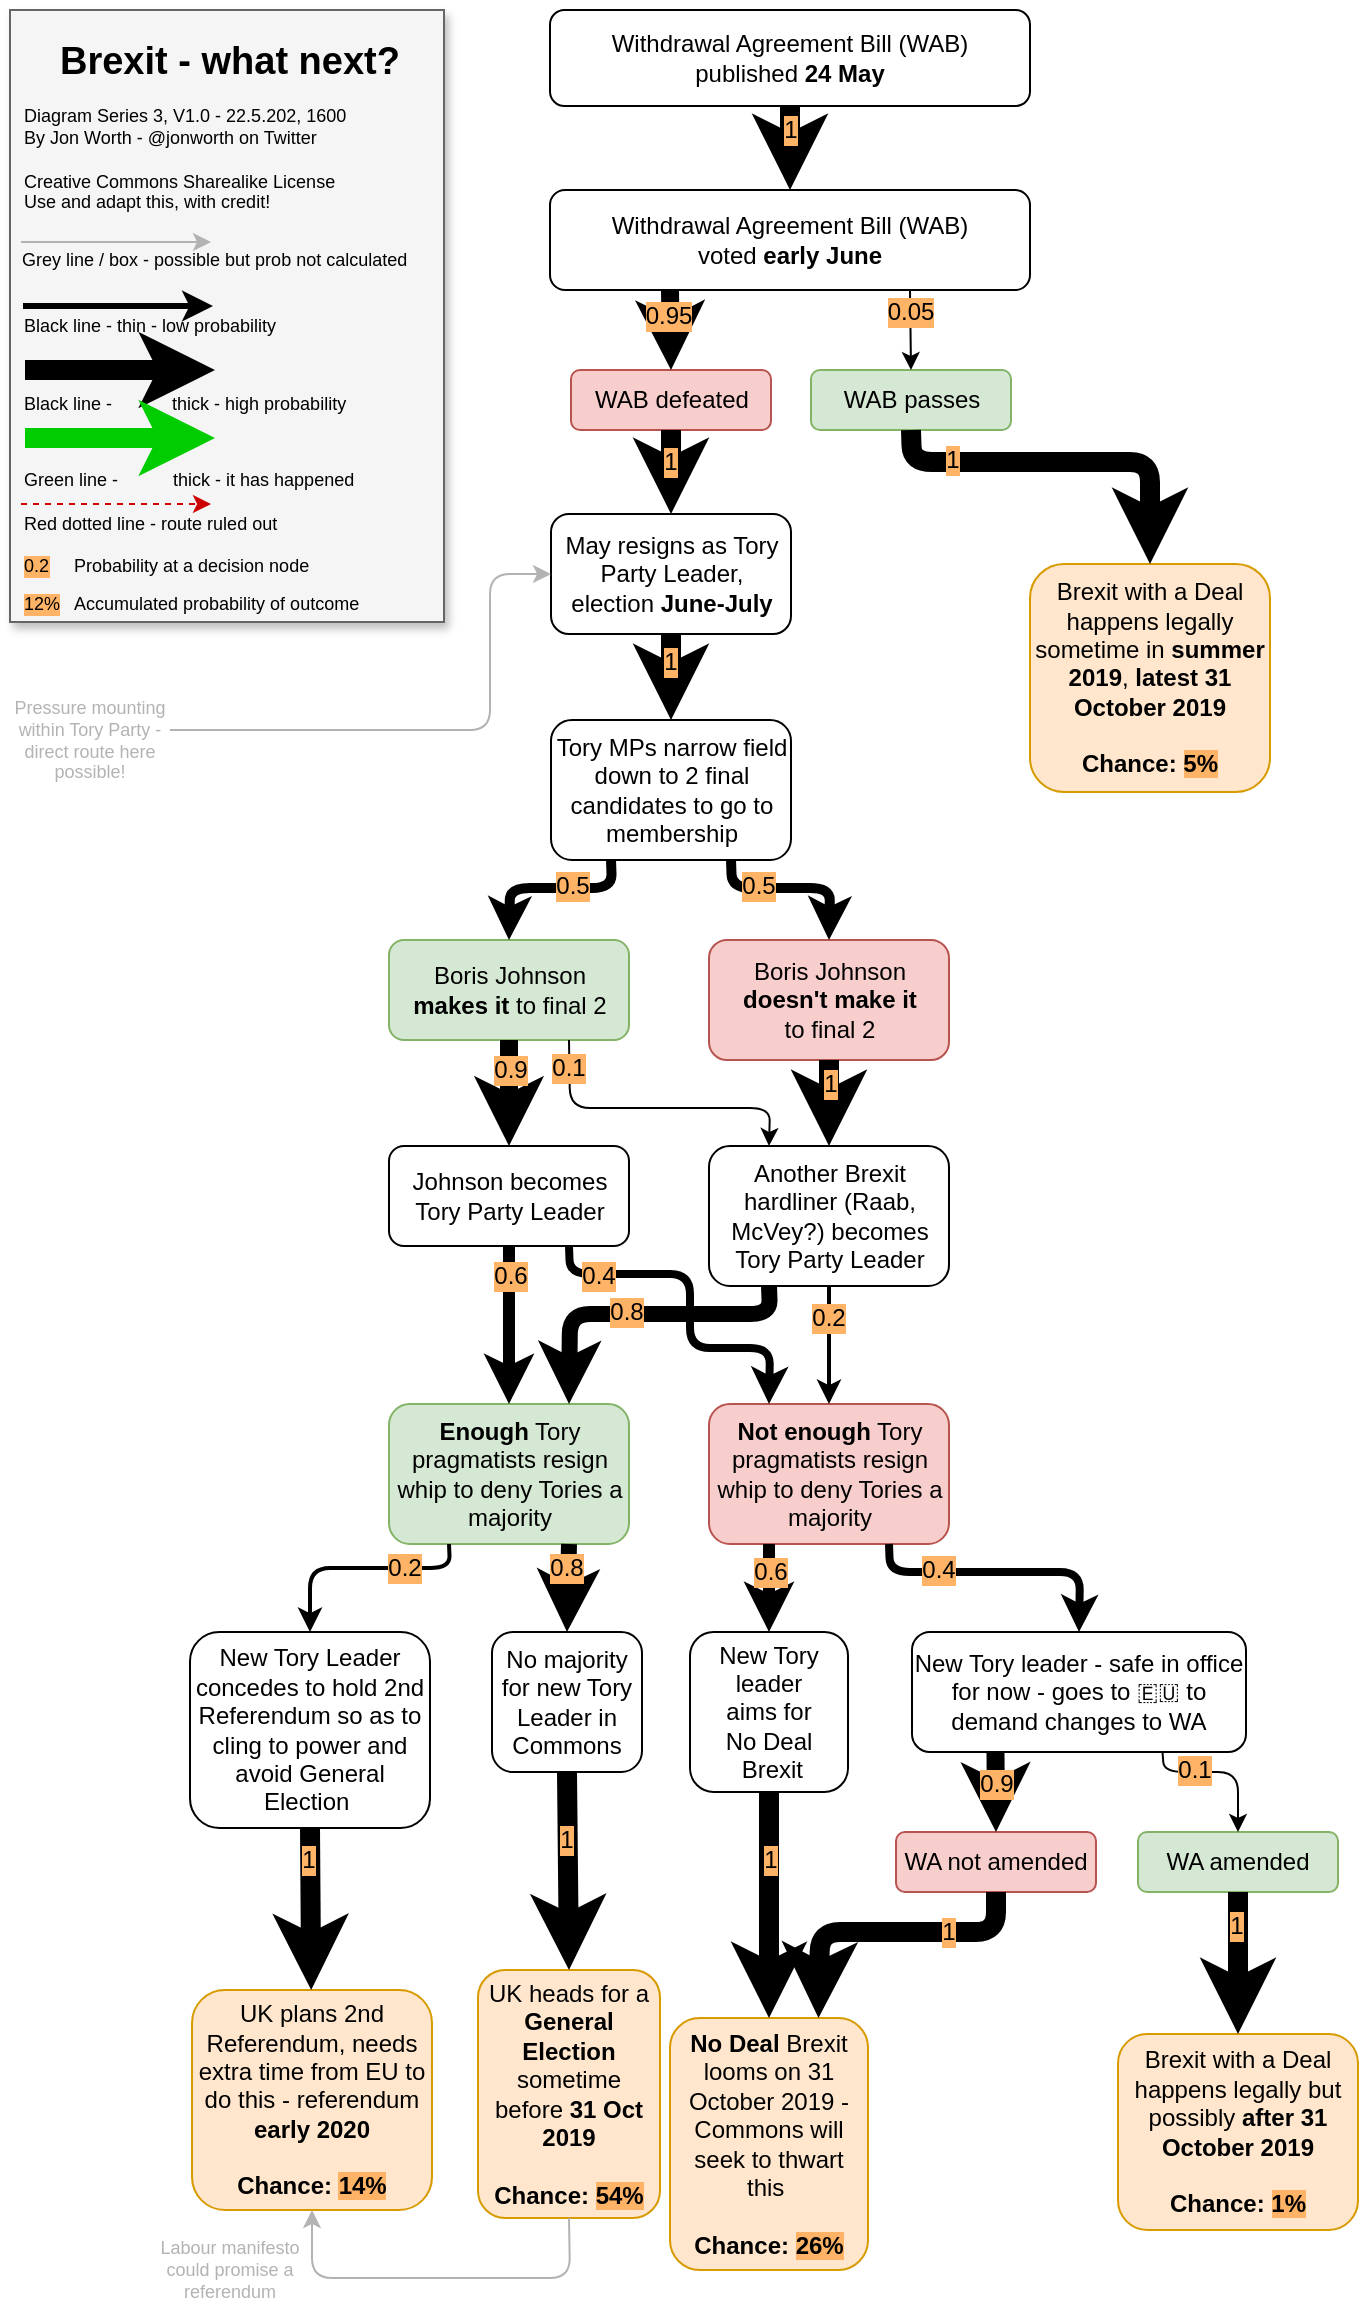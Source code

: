 <mxfile version="10.6.7" type="device"><diagram id="lSXVcm9r7wIJ1-dpV6qa" name="Page-1"><mxGraphModel dx="602" dy="398" grid="1" gridSize="10" guides="1" tooltips="1" connect="1" arrows="1" fold="1" page="1" pageScale="1" pageWidth="827" pageHeight="1169" math="0" shadow="0"><root><mxCell id="0"/><mxCell id="1" parent="0"/><mxCell id="7K7P4XBZ72VktKCeOSTk-2" value="Withdrawal Agreement Bill (WAB)&lt;br style=&quot;font-size: 12px;&quot;&gt;published &lt;b style=&quot;font-size: 12px;&quot;&gt;24 May&lt;/b&gt;&lt;br style=&quot;font-size: 12px;&quot;&gt;" style="rounded=1;whiteSpace=wrap;html=1;fontSize=12;" vertex="1" parent="1"><mxGeometry x="280" y="10" width="240" height="48" as="geometry"/></mxCell><mxCell id="7K7P4XBZ72VktKCeOSTk-3" value="Withdrawal Agreement Bill (WAB) voted&amp;nbsp;&lt;b style=&quot;font-size: 12px;&quot;&gt;early June&lt;/b&gt;&lt;br style=&quot;font-size: 12px;&quot;&gt;" style="rounded=1;whiteSpace=wrap;html=1;fontSize=12;" vertex="1" parent="1"><mxGeometry x="280" y="100" width="240" height="50" as="geometry"/></mxCell><mxCell id="7K7P4XBZ72VktKCeOSTk-4" value="WAB defeated" style="rounded=1;whiteSpace=wrap;html=1;fillColor=#f8cecc;strokeColor=#b85450;fontSize=12;" vertex="1" parent="1"><mxGeometry x="290.5" y="190" width="100" height="30" as="geometry"/></mxCell><mxCell id="7K7P4XBZ72VktKCeOSTk-5" value="WAB passes" style="rounded=1;whiteSpace=wrap;html=1;fillColor=#d5e8d4;strokeColor=#82b366;fontSize=12;" vertex="1" parent="1"><mxGeometry x="410.5" y="190" width="100" height="30" as="geometry"/></mxCell><mxCell id="7K7P4XBZ72VktKCeOSTk-6" value="" style="endArrow=classic;html=1;entryX=0.5;entryY=0;entryDx=0;entryDy=0;exitX=0.25;exitY=1;exitDx=0;exitDy=0;strokeWidth=9;fontSize=12;" edge="1" parent="1" source="7K7P4XBZ72VktKCeOSTk-3" target="7K7P4XBZ72VktKCeOSTk-4"><mxGeometry width="50" height="50" relative="1" as="geometry"><mxPoint x="271.5" y="410" as="sourcePoint"/><mxPoint x="321.5" y="360" as="targetPoint"/></mxGeometry></mxCell><mxCell id="7K7P4XBZ72VktKCeOSTk-37" value="0.95" style="text;html=1;resizable=0;points=[];align=center;verticalAlign=middle;labelBackgroundColor=#FFB366;fontSize=12;" vertex="1" connectable="0" parent="7K7P4XBZ72VktKCeOSTk-6"><mxGeometry x="-0.368" y="-1" relative="1" as="geometry"><mxPoint as="offset"/></mxGeometry></mxCell><mxCell id="7K7P4XBZ72VktKCeOSTk-7" value="" style="endArrow=classic;html=1;exitX=0.75;exitY=1;exitDx=0;exitDy=0;entryX=0.5;entryY=0;entryDx=0;entryDy=0;fontSize=12;" edge="1" parent="1" source="7K7P4XBZ72VktKCeOSTk-3" target="7K7P4XBZ72VktKCeOSTk-5"><mxGeometry width="50" height="50" relative="1" as="geometry"><mxPoint x="431.5" y="380" as="sourcePoint"/><mxPoint x="481.5" y="330" as="targetPoint"/></mxGeometry></mxCell><mxCell id="7K7P4XBZ72VktKCeOSTk-40" value="0.05" style="text;html=1;resizable=0;points=[];align=center;verticalAlign=middle;labelBackgroundColor=#FFB366;fontSize=12;" vertex="1" connectable="0" parent="7K7P4XBZ72VktKCeOSTk-7"><mxGeometry x="-0.449" relative="1" as="geometry"><mxPoint as="offset"/></mxGeometry></mxCell><mxCell id="7K7P4XBZ72VktKCeOSTk-8" value="" style="endArrow=classic;html=1;exitX=0.5;exitY=1;exitDx=0;exitDy=0;strokeWidth=10;fontSize=12;" edge="1" parent="1" source="7K7P4XBZ72VktKCeOSTk-2" target="7K7P4XBZ72VktKCeOSTk-3"><mxGeometry width="50" height="50" relative="1" as="geometry"><mxPoint x="441.5" y="166" as="sourcePoint"/><mxPoint x="471.5" y="206" as="targetPoint"/></mxGeometry></mxCell><mxCell id="7K7P4XBZ72VktKCeOSTk-36" value="1" style="text;html=1;resizable=0;points=[];align=center;verticalAlign=middle;labelBackgroundColor=#FFB366;fontSize=12;" vertex="1" connectable="0" parent="7K7P4XBZ72VktKCeOSTk-8"><mxGeometry x="-0.436" y="-2" relative="1" as="geometry"><mxPoint x="2" as="offset"/></mxGeometry></mxCell><mxCell id="7K7P4XBZ72VktKCeOSTk-9" value="May resigns as Tory Party Leader,&lt;br style=&quot;font-size: 12px;&quot;&gt;election &lt;b style=&quot;font-size: 12px;&quot;&gt;June-July&lt;/b&gt;" style="rounded=1;whiteSpace=wrap;html=1;fontSize=12;" vertex="1" parent="1"><mxGeometry x="280.5" y="262" width="120" height="60" as="geometry"/></mxCell><mxCell id="7K7P4XBZ72VktKCeOSTk-10" value="Tory MPs narrow field down to 2 final candidates to go to membership" style="rounded=1;whiteSpace=wrap;html=1;fontSize=12;" vertex="1" parent="1"><mxGeometry x="280.5" y="365" width="120" height="70" as="geometry"/></mxCell><mxCell id="7K7P4XBZ72VktKCeOSTk-11" value="Boris Johnson&lt;br style=&quot;font-size: 12px;&quot;&gt;&lt;b style=&quot;font-size: 12px;&quot;&gt;makes it&lt;/b&gt; to final 2" style="rounded=1;whiteSpace=wrap;html=1;fillColor=#d5e8d4;strokeColor=#82b366;fontSize=12;" vertex="1" parent="1"><mxGeometry x="199.5" y="475" width="120" height="50" as="geometry"/></mxCell><mxCell id="7K7P4XBZ72VktKCeOSTk-12" value="Boris Johnson&lt;br style=&quot;font-size: 12px;&quot;&gt;&lt;b style=&quot;font-size: 12px;&quot;&gt;doesn't make it&lt;/b&gt;&lt;br style=&quot;font-size: 12px;&quot;&gt;to final 2" style="rounded=1;whiteSpace=wrap;html=1;fillColor=#f8cecc;strokeColor=#b85450;fontSize=12;" vertex="1" parent="1"><mxGeometry x="359.5" y="475" width="120" height="60" as="geometry"/></mxCell><mxCell id="7K7P4XBZ72VktKCeOSTk-13" value="Johnson becomes Tory Party Leader" style="rounded=1;whiteSpace=wrap;html=1;fontSize=12;" vertex="1" parent="1"><mxGeometry x="199.5" y="578" width="120" height="50" as="geometry"/></mxCell><mxCell id="7K7P4XBZ72VktKCeOSTk-14" value="Another Brexit hardliner (Raab, McVey?) becomes Tory Party Leader" style="rounded=1;whiteSpace=wrap;html=1;fontSize=12;" vertex="1" parent="1"><mxGeometry x="359.5" y="578" width="120" height="70" as="geometry"/></mxCell><mxCell id="7K7P4XBZ72VktKCeOSTk-15" value="&lt;b style=&quot;font-size: 12px;&quot;&gt;Enough&lt;/b&gt; Tory pragmatists resign whip to deny Tories a majority" style="rounded=1;whiteSpace=wrap;html=1;fillColor=#d5e8d4;strokeColor=#82b366;fontSize=12;" vertex="1" parent="1"><mxGeometry x="199.5" y="707" width="120" height="70" as="geometry"/></mxCell><mxCell id="7K7P4XBZ72VktKCeOSTk-16" value="&lt;b style=&quot;font-size: 12px;&quot;&gt;Not enough&lt;/b&gt; Tory pragmatists resign whip to deny Tories a majority" style="rounded=1;whiteSpace=wrap;html=1;fillColor=#f8cecc;strokeColor=#b85450;fontSize=12;" vertex="1" parent="1"><mxGeometry x="359.5" y="707" width="120" height="70" as="geometry"/></mxCell><mxCell id="7K7P4XBZ72VktKCeOSTk-17" value="" style="endArrow=classic;html=1;strokeWidth=10;entryX=0.5;entryY=0;entryDx=0;entryDy=0;exitX=0.5;exitY=1;exitDx=0;exitDy=0;fontSize=12;" edge="1" parent="1" source="7K7P4XBZ72VktKCeOSTk-4" target="7K7P4XBZ72VktKCeOSTk-9"><mxGeometry width="50" height="50" relative="1" as="geometry"><mxPoint x="419" y="236" as="sourcePoint"/><mxPoint x="520.5" y="242" as="targetPoint"/></mxGeometry></mxCell><mxCell id="7K7P4XBZ72VktKCeOSTk-41" value="1" style="text;html=1;resizable=0;points=[];align=center;verticalAlign=middle;labelBackgroundColor=#FFB366;fontSize=12;" vertex="1" connectable="0" parent="7K7P4XBZ72VktKCeOSTk-17"><mxGeometry x="-0.239" y="-1" relative="1" as="geometry"><mxPoint as="offset"/></mxGeometry></mxCell><mxCell id="7K7P4XBZ72VktKCeOSTk-18" value="" style="endArrow=classic;html=1;strokeWidth=10;exitX=0.5;exitY=1;exitDx=0;exitDy=0;entryX=0.5;entryY=0;entryDx=0;entryDy=0;fontSize=12;" edge="1" parent="1" source="7K7P4XBZ72VktKCeOSTk-9" target="7K7P4XBZ72VktKCeOSTk-10"><mxGeometry width="50" height="50" relative="1" as="geometry"><mxPoint x="519" y="345" as="sourcePoint"/><mxPoint x="569" y="295" as="targetPoint"/></mxGeometry></mxCell><mxCell id="7K7P4XBZ72VktKCeOSTk-43" value="1" style="text;html=1;resizable=0;points=[];align=center;verticalAlign=middle;labelBackgroundColor=#FFB366;fontSize=12;" vertex="1" connectable="0" parent="7K7P4XBZ72VktKCeOSTk-18"><mxGeometry x="-0.378" y="-1" relative="1" as="geometry"><mxPoint as="offset"/></mxGeometry></mxCell><mxCell id="7K7P4XBZ72VktKCeOSTk-19" value="" style="endArrow=classic;html=1;strokeWidth=5;entryX=0.5;entryY=0;entryDx=0;entryDy=0;exitX=0.25;exitY=1;exitDx=0;exitDy=0;fontSize=12;" edge="1" parent="1" source="7K7P4XBZ72VktKCeOSTk-10" target="7K7P4XBZ72VktKCeOSTk-11"><mxGeometry width="50" height="50" relative="1" as="geometry"><mxPoint x="59" y="395" as="sourcePoint"/><mxPoint x="109" y="345" as="targetPoint"/><Array as="points"><mxPoint x="311" y="449"/><mxPoint x="260" y="449"/></Array></mxGeometry></mxCell><mxCell id="7K7P4XBZ72VktKCeOSTk-44" value="0.5" style="text;html=1;resizable=0;points=[];align=center;verticalAlign=middle;labelBackgroundColor=#FFB366;fontSize=12;" vertex="1" connectable="0" parent="7K7P4XBZ72VktKCeOSTk-19"><mxGeometry x="-0.246" y="-1" relative="1" as="geometry"><mxPoint as="offset"/></mxGeometry></mxCell><mxCell id="7K7P4XBZ72VktKCeOSTk-20" value="" style="endArrow=classic;html=1;strokeWidth=5;entryX=0.5;entryY=0;entryDx=0;entryDy=0;exitX=0.75;exitY=1;exitDx=0;exitDy=0;fontSize=12;" edge="1" parent="1" source="7K7P4XBZ72VktKCeOSTk-10" target="7K7P4XBZ72VktKCeOSTk-12"><mxGeometry width="50" height="50" relative="1" as="geometry"><mxPoint x="321" y="445" as="sourcePoint"/><mxPoint x="291" y="485" as="targetPoint"/><Array as="points"><mxPoint x="371" y="449"/><mxPoint x="420" y="449"/></Array></mxGeometry></mxCell><mxCell id="7K7P4XBZ72VktKCeOSTk-45" value="0.5" style="text;html=1;resizable=0;points=[];align=center;verticalAlign=middle;labelBackgroundColor=#FFB366;fontSize=12;" vertex="1" connectable="0" parent="7K7P4XBZ72VktKCeOSTk-20"><mxGeometry x="-0.396" y="1" relative="1" as="geometry"><mxPoint as="offset"/></mxGeometry></mxCell><mxCell id="7K7P4XBZ72VktKCeOSTk-21" value="Brexit with a Deal happens legally sometime in &lt;b style=&quot;font-size: 12px&quot;&gt;summer 2019&lt;/b&gt;, &lt;b style=&quot;font-size: 12px&quot;&gt;latest 31 October 2019&lt;br&gt;&lt;br&gt;Chance: &lt;span style=&quot;background-color: rgb(255 , 179 , 102)&quot;&gt;5%&lt;/span&gt;&lt;br&gt;&lt;/b&gt;" style="rounded=1;whiteSpace=wrap;html=1;fillColor=#ffe6cc;strokeColor=#d79b00;fontSize=12;" vertex="1" parent="1"><mxGeometry x="520" y="287" width="120" height="114" as="geometry"/></mxCell><mxCell id="7K7P4XBZ72VktKCeOSTk-22" value="" style="endArrow=classic;html=1;strokeWidth=10;exitX=0.5;exitY=1;exitDx=0;exitDy=0;entryX=0.5;entryY=0;entryDx=0;entryDy=0;fontSize=12;" edge="1" parent="1" source="7K7P4XBZ72VktKCeOSTk-5" target="7K7P4XBZ72VktKCeOSTk-21"><mxGeometry width="50" height="50" relative="1" as="geometry"><mxPoint x="559" y="436" as="sourcePoint"/><mxPoint x="609" y="386" as="targetPoint"/><Array as="points"><mxPoint x="461" y="236"/><mxPoint x="580" y="236"/></Array></mxGeometry></mxCell><mxCell id="7K7P4XBZ72VktKCeOSTk-42" value="1" style="text;html=1;resizable=0;points=[];align=center;verticalAlign=middle;labelBackgroundColor=#FFB366;fontSize=12;" vertex="1" connectable="0" parent="7K7P4XBZ72VktKCeOSTk-22"><mxGeometry x="-0.613" y="1" relative="1" as="geometry"><mxPoint as="offset"/></mxGeometry></mxCell><mxCell id="7K7P4XBZ72VktKCeOSTk-23" value="" style="endArrow=classic;html=1;strokeWidth=9;exitX=0.5;exitY=1;exitDx=0;exitDy=0;entryX=0.5;entryY=0;entryDx=0;entryDy=0;fontSize=12;" edge="1" parent="1" source="7K7P4XBZ72VktKCeOSTk-11" target="7K7P4XBZ72VktKCeOSTk-13"><mxGeometry width="50" height="50" relative="1" as="geometry"><mxPoint x="42" y="635" as="sourcePoint"/><mxPoint x="92" y="585" as="targetPoint"/></mxGeometry></mxCell><mxCell id="7K7P4XBZ72VktKCeOSTk-46" value="0.9" style="text;html=1;resizable=0;points=[];align=center;verticalAlign=middle;labelBackgroundColor=#FFB366;fontSize=12;" vertex="1" connectable="0" parent="7K7P4XBZ72VktKCeOSTk-23"><mxGeometry x="-0.461" relative="1" as="geometry"><mxPoint as="offset"/></mxGeometry></mxCell><mxCell id="7K7P4XBZ72VktKCeOSTk-24" value="" style="endArrow=classic;html=1;strokeWidth=1;entryX=0.25;entryY=0;entryDx=0;entryDy=0;exitX=0.75;exitY=1;exitDx=0;exitDy=0;fontSize=12;" edge="1" parent="1" source="7K7P4XBZ72VktKCeOSTk-11" target="7K7P4XBZ72VktKCeOSTk-14"><mxGeometry width="50" height="50" relative="1" as="geometry"><mxPoint x="32" y="725" as="sourcePoint"/><mxPoint x="82" y="675" as="targetPoint"/><Array as="points"><mxPoint x="290" y="559"/><mxPoint x="390" y="559"/></Array></mxGeometry></mxCell><mxCell id="7K7P4XBZ72VktKCeOSTk-47" value="0.1" style="text;html=1;resizable=0;points=[];align=center;verticalAlign=middle;labelBackgroundColor=#FFB366;fontSize=12;" vertex="1" connectable="0" parent="7K7P4XBZ72VktKCeOSTk-24"><mxGeometry x="-0.814" y="-1" relative="1" as="geometry"><mxPoint as="offset"/></mxGeometry></mxCell><mxCell id="7K7P4XBZ72VktKCeOSTk-25" value="" style="endArrow=classic;html=1;strokeWidth=10;exitX=0.5;exitY=1;exitDx=0;exitDy=0;entryX=0.5;entryY=0;entryDx=0;entryDy=0;fontSize=12;" edge="1" parent="1" source="7K7P4XBZ72VktKCeOSTk-12" target="7K7P4XBZ72VktKCeOSTk-14"><mxGeometry width="50" height="50" relative="1" as="geometry"><mxPoint x="602" y="575" as="sourcePoint"/><mxPoint x="652" y="525" as="targetPoint"/></mxGeometry></mxCell><mxCell id="7K7P4XBZ72VktKCeOSTk-48" value="1" style="text;html=1;resizable=0;points=[];align=center;verticalAlign=middle;labelBackgroundColor=#FFB366;fontSize=12;" vertex="1" connectable="0" parent="7K7P4XBZ72VktKCeOSTk-25"><mxGeometry x="-0.452" relative="1" as="geometry"><mxPoint as="offset"/></mxGeometry></mxCell><mxCell id="7K7P4XBZ72VktKCeOSTk-26" value="" style="endArrow=classic;html=1;strokeWidth=6;entryX=0.5;entryY=0;entryDx=0;entryDy=0;exitX=0.5;exitY=1;exitDx=0;exitDy=0;fontSize=12;" edge="1" parent="1" source="7K7P4XBZ72VktKCeOSTk-13" target="7K7P4XBZ72VktKCeOSTk-15"><mxGeometry width="50" height="50" relative="1" as="geometry"><mxPoint x="-28" y="688" as="sourcePoint"/><mxPoint x="22" y="638" as="targetPoint"/></mxGeometry></mxCell><mxCell id="7K7P4XBZ72VktKCeOSTk-52" value="0.6" style="text;html=1;resizable=0;points=[];align=center;verticalAlign=middle;labelBackgroundColor=#FFB366;fontSize=12;" vertex="1" connectable="0" parent="7K7P4XBZ72VktKCeOSTk-26"><mxGeometry x="-0.639" relative="1" as="geometry"><mxPoint as="offset"/></mxGeometry></mxCell><mxCell id="7K7P4XBZ72VktKCeOSTk-27" value="" style="endArrow=classic;html=1;strokeWidth=4;entryX=0.25;entryY=0;entryDx=0;entryDy=0;exitX=0.75;exitY=1;exitDx=0;exitDy=0;fontSize=12;" edge="1" parent="1" source="7K7P4XBZ72VktKCeOSTk-13" target="7K7P4XBZ72VktKCeOSTk-16"><mxGeometry width="50" height="50" relative="1" as="geometry"><mxPoint x="274" y="638" as="sourcePoint"/><mxPoint x="274" y="728" as="targetPoint"/><Array as="points"><mxPoint x="290" y="642"/><mxPoint x="350" y="642"/><mxPoint x="350" y="679"/><mxPoint x="390" y="679"/></Array></mxGeometry></mxCell><mxCell id="7K7P4XBZ72VktKCeOSTk-51" value="0.4" style="text;html=1;resizable=0;points=[];align=center;verticalAlign=middle;labelBackgroundColor=#FFB366;fontSize=12;" vertex="1" connectable="0" parent="7K7P4XBZ72VktKCeOSTk-27"><mxGeometry x="-0.685" y="-1" relative="1" as="geometry"><mxPoint as="offset"/></mxGeometry></mxCell><mxCell id="7K7P4XBZ72VktKCeOSTk-28" value="" style="endArrow=classic;html=1;strokeWidth=8;entryX=0.75;entryY=0;entryDx=0;entryDy=0;exitX=0.25;exitY=1;exitDx=0;exitDy=0;fontSize=12;" edge="1" parent="1" source="7K7P4XBZ72VktKCeOSTk-14" target="7K7P4XBZ72VktKCeOSTk-15"><mxGeometry width="50" height="50" relative="1" as="geometry"><mxPoint x="304" y="638" as="sourcePoint"/><mxPoint x="394" y="728" as="targetPoint"/><Array as="points"><mxPoint x="390" y="662"/><mxPoint x="290" y="662"/></Array></mxGeometry></mxCell><mxCell id="7K7P4XBZ72VktKCeOSTk-50" value="0.8" style="text;html=1;resizable=0;points=[];align=center;verticalAlign=middle;labelBackgroundColor=#FFB366;fontSize=12;" vertex="1" connectable="0" parent="7K7P4XBZ72VktKCeOSTk-28"><mxGeometry x="0.08" y="-1" relative="1" as="geometry"><mxPoint as="offset"/></mxGeometry></mxCell><mxCell id="7K7P4XBZ72VktKCeOSTk-29" value="" style="endArrow=classic;html=1;strokeWidth=2;exitX=0.5;exitY=1;exitDx=0;exitDy=0;entryX=0.5;entryY=0;entryDx=0;entryDy=0;fontSize=12;" edge="1" parent="1" source="7K7P4XBZ72VktKCeOSTk-14" target="7K7P4XBZ72VktKCeOSTk-16"><mxGeometry width="50" height="50" relative="1" as="geometry"><mxPoint x="304" y="638" as="sourcePoint"/><mxPoint x="442" y="708" as="targetPoint"/></mxGeometry></mxCell><mxCell id="7K7P4XBZ72VktKCeOSTk-49" value="0.2" style="text;html=1;resizable=0;points=[];align=center;verticalAlign=middle;labelBackgroundColor=#FFB366;fontSize=12;" vertex="1" connectable="0" parent="7K7P4XBZ72VktKCeOSTk-29"><mxGeometry x="-0.461" y="-1" relative="1" as="geometry"><mxPoint as="offset"/></mxGeometry></mxCell><mxCell id="7K7P4XBZ72VktKCeOSTk-30" value="New Tory&lt;br&gt;leader&lt;br&gt;aims for&lt;br&gt;No Deal&lt;br&gt;&amp;nbsp;Brexit" style="rounded=1;whiteSpace=wrap;html=1;fontSize=12;" vertex="1" parent="1"><mxGeometry x="350" y="821" width="79" height="80" as="geometry"/></mxCell><mxCell id="7K7P4XBZ72VktKCeOSTk-31" value="No majority for new Tory Leader in Commons" style="rounded=1;whiteSpace=wrap;html=1;fontSize=12;" vertex="1" parent="1"><mxGeometry x="251" y="821" width="75" height="70" as="geometry"/></mxCell><mxCell id="7K7P4XBZ72VktKCeOSTk-32" value="New Tory Leader concedes to hold 2nd Referendum so as to cling to power and avoid General Election&amp;nbsp;" style="rounded=1;whiteSpace=wrap;html=1;fontSize=12;" vertex="1" parent="1"><mxGeometry x="100" y="821" width="120" height="98" as="geometry"/></mxCell><mxCell id="7K7P4XBZ72VktKCeOSTk-33" value="" style="endArrow=classic;html=1;strokeWidth=2;entryX=0.5;entryY=0;entryDx=0;entryDy=0;exitX=0.25;exitY=1;exitDx=0;exitDy=0;fontSize=12;" edge="1" parent="1" source="7K7P4XBZ72VktKCeOSTk-15" target="7K7P4XBZ72VktKCeOSTk-32"><mxGeometry width="50" height="50" relative="1" as="geometry"><mxPoint x="19" y="797" as="sourcePoint"/><mxPoint x="69" y="747" as="targetPoint"/><Array as="points"><mxPoint x="230" y="789"/><mxPoint x="160" y="789"/></Array></mxGeometry></mxCell><mxCell id="7K7P4XBZ72VktKCeOSTk-53" value="0.2" style="text;html=1;resizable=0;points=[];align=center;verticalAlign=middle;labelBackgroundColor=#FFB366;fontSize=12;" vertex="1" connectable="0" parent="7K7P4XBZ72VktKCeOSTk-33"><mxGeometry x="-0.387" relative="1" as="geometry"><mxPoint as="offset"/></mxGeometry></mxCell><mxCell id="7K7P4XBZ72VktKCeOSTk-34" value="" style="endArrow=classic;html=1;strokeWidth=8;entryX=0.5;entryY=0;entryDx=0;entryDy=0;exitX=0.75;exitY=1;exitDx=0;exitDy=0;fontSize=12;" edge="1" parent="1" source="7K7P4XBZ72VktKCeOSTk-15" target="7K7P4XBZ72VktKCeOSTk-31"><mxGeometry width="50" height="50" relative="1" as="geometry"><mxPoint x="244" y="787" as="sourcePoint"/><mxPoint x="178" y="867" as="targetPoint"/></mxGeometry></mxCell><mxCell id="7K7P4XBZ72VktKCeOSTk-54" value="0.8" style="text;html=1;resizable=0;points=[];align=center;verticalAlign=middle;labelBackgroundColor=#FFB366;fontSize=12;" vertex="1" connectable="0" parent="7K7P4XBZ72VktKCeOSTk-34"><mxGeometry x="-0.487" y="-1" relative="1" as="geometry"><mxPoint as="offset"/></mxGeometry></mxCell><mxCell id="7K7P4XBZ72VktKCeOSTk-35" value="" style="endArrow=classic;html=1;strokeWidth=6;exitX=0.25;exitY=1;exitDx=0;exitDy=0;entryX=0.5;entryY=0;entryDx=0;entryDy=0;fontSize=12;" edge="1" parent="1" source="7K7P4XBZ72VktKCeOSTk-16" target="7K7P4XBZ72VktKCeOSTk-30"><mxGeometry width="50" height="50" relative="1" as="geometry"><mxPoint x="539" y="807" as="sourcePoint"/><mxPoint x="589" y="757" as="targetPoint"/></mxGeometry></mxCell><mxCell id="7K7P4XBZ72VktKCeOSTk-55" value="0.6" style="text;html=1;resizable=0;points=[];align=center;verticalAlign=middle;labelBackgroundColor=#FFB366;fontSize=12;" vertex="1" connectable="0" parent="7K7P4XBZ72VktKCeOSTk-35"><mxGeometry x="-0.389" relative="1" as="geometry"><mxPoint as="offset"/></mxGeometry></mxCell><mxCell id="7K7P4XBZ72VktKCeOSTk-56" value="UK heads for a &lt;b&gt;General Election &lt;/b&gt;sometime before&lt;b&gt; 31 Oct 2019&lt;br&gt;&lt;/b&gt;&lt;br&gt;&lt;b&gt;Chance: &lt;span style=&quot;background-color: rgb(255 , 179 , 102)&quot;&gt;54%&lt;/span&gt;&lt;/b&gt;&lt;br&gt;" style="rounded=1;whiteSpace=wrap;html=1;fillColor=#ffe6cc;strokeColor=#d79b00;fontSize=12;" vertex="1" parent="1"><mxGeometry x="244" y="990" width="91" height="124" as="geometry"/></mxCell><mxCell id="7K7P4XBZ72VktKCeOSTk-57" value="UK plans 2nd Referendum, needs extra time from EU to do this - referendum &lt;b&gt;early 2020&lt;br&gt;&lt;/b&gt;&lt;br&gt;&lt;b&gt;Chance: &lt;span style=&quot;background-color: rgb(255 , 179 , 102)&quot;&gt;14%&lt;/span&gt;&lt;/b&gt;&lt;br&gt;" style="rounded=1;whiteSpace=wrap;html=1;fillColor=#ffe6cc;strokeColor=#d79b00;fontSize=12;" vertex="1" parent="1"><mxGeometry x="101" y="1000" width="120" height="110" as="geometry"/></mxCell><mxCell id="7K7P4XBZ72VktKCeOSTk-58" value="New Tory leader - safe in office for now - goes to 🇪🇺 to demand changes to WA" style="rounded=1;whiteSpace=wrap;html=1;fontSize=12;" vertex="1" parent="1"><mxGeometry x="461" y="821" width="167" height="60" as="geometry"/></mxCell><mxCell id="7K7P4XBZ72VktKCeOSTk-59" value="" style="endArrow=classic;html=1;strokeWidth=4;fontSize=12;exitX=0.75;exitY=1;exitDx=0;exitDy=0;entryX=0.5;entryY=0;entryDx=0;entryDy=0;" edge="1" parent="1" source="7K7P4XBZ72VktKCeOSTk-16" target="7K7P4XBZ72VktKCeOSTk-58"><mxGeometry width="50" height="50" relative="1" as="geometry"><mxPoint x="510" y="811" as="sourcePoint"/><mxPoint x="560" y="761" as="targetPoint"/><Array as="points"><mxPoint x="450" y="791"/><mxPoint x="545" y="791"/></Array></mxGeometry></mxCell><mxCell id="7K7P4XBZ72VktKCeOSTk-60" value="0.4" style="text;html=1;resizable=0;points=[];align=center;verticalAlign=middle;labelBackgroundColor=#FFB366;fontSize=12;" vertex="1" connectable="0" parent="7K7P4XBZ72VktKCeOSTk-59"><mxGeometry x="-0.453" y="1" relative="1" as="geometry"><mxPoint as="offset"/></mxGeometry></mxCell><mxCell id="7K7P4XBZ72VktKCeOSTk-61" value="WA not amended" style="rounded=1;whiteSpace=wrap;html=1;fillColor=#f8cecc;strokeColor=#b85450;fontSize=12;" vertex="1" parent="1"><mxGeometry x="453" y="921" width="100" height="30" as="geometry"/></mxCell><mxCell id="7K7P4XBZ72VktKCeOSTk-62" value="WA amended" style="rounded=1;whiteSpace=wrap;html=1;fillColor=#d5e8d4;strokeColor=#82b366;fontSize=12;" vertex="1" parent="1"><mxGeometry x="574" y="921" width="100" height="30" as="geometry"/></mxCell><mxCell id="7K7P4XBZ72VktKCeOSTk-63" value="&lt;b&gt;No Deal &lt;/b&gt;Brexit looms on 31 October 2019 - Commons will seek to thwart this&amp;nbsp;&lt;br&gt;&lt;br&gt;&lt;b&gt;Chance: &lt;span style=&quot;background-color: rgb(255 , 179 , 102)&quot;&gt;26%&lt;/span&gt;&lt;/b&gt;&lt;br&gt;" style="rounded=1;whiteSpace=wrap;html=1;fillColor=#ffe6cc;strokeColor=#d79b00;fontSize=12;" vertex="1" parent="1"><mxGeometry x="340" y="1014" width="99" height="126" as="geometry"/></mxCell><mxCell id="7K7P4XBZ72VktKCeOSTk-64" value="" style="endArrow=classic;html=1;strokeWidth=10;fontSize=12;entryX=0.5;entryY=0;entryDx=0;entryDy=0;exitX=0.5;exitY=1;exitDx=0;exitDy=0;" edge="1" parent="1" source="7K7P4XBZ72VktKCeOSTk-30" target="7K7P4XBZ72VktKCeOSTk-63"><mxGeometry width="50" height="50" relative="1" as="geometry"><mxPoint x="360" y="981" as="sourcePoint"/><mxPoint x="410" y="931" as="targetPoint"/></mxGeometry></mxCell><mxCell id="7K7P4XBZ72VktKCeOSTk-76" value="1" style="text;html=1;resizable=0;points=[];align=center;verticalAlign=middle;labelBackgroundColor=#FFB366;fontSize=12;" vertex="1" connectable="0" parent="7K7P4XBZ72VktKCeOSTk-64"><mxGeometry x="-0.394" relative="1" as="geometry"><mxPoint as="offset"/></mxGeometry></mxCell><mxCell id="7K7P4XBZ72VktKCeOSTk-65" value="" style="endArrow=classic;html=1;strokeWidth=10;fontSize=12;entryX=0.75;entryY=0;entryDx=0;entryDy=0;exitX=0.5;exitY=1;exitDx=0;exitDy=0;" edge="1" parent="1" source="7K7P4XBZ72VktKCeOSTk-61" target="7K7P4XBZ72VktKCeOSTk-63"><mxGeometry width="50" height="50" relative="1" as="geometry"><mxPoint x="510" y="1041" as="sourcePoint"/><mxPoint x="560" y="991" as="targetPoint"/><Array as="points"><mxPoint x="503" y="971"/><mxPoint x="415" y="971"/></Array></mxGeometry></mxCell><mxCell id="7K7P4XBZ72VktKCeOSTk-77" value="1" style="text;html=1;resizable=0;points=[];align=center;verticalAlign=middle;labelBackgroundColor=#FFB366;fontSize=12;" vertex="1" connectable="0" parent="7K7P4XBZ72VktKCeOSTk-65"><mxGeometry x="-0.414" relative="1" as="geometry"><mxPoint as="offset"/></mxGeometry></mxCell><mxCell id="7K7P4XBZ72VktKCeOSTk-66" value="" style="endArrow=classic;html=1;strokeWidth=9;fontSize=12;entryX=0.5;entryY=0;entryDx=0;entryDy=0;exitX=0.25;exitY=1;exitDx=0;exitDy=0;" edge="1" parent="1" source="7K7P4XBZ72VktKCeOSTk-58" target="7K7P4XBZ72VktKCeOSTk-61"><mxGeometry width="50" height="50" relative="1" as="geometry"><mxPoint x="513" y="971" as="sourcePoint"/><mxPoint x="438.5" y="1001" as="targetPoint"/></mxGeometry></mxCell><mxCell id="7K7P4XBZ72VktKCeOSTk-78" value="0.9" style="text;html=1;resizable=0;points=[];align=center;verticalAlign=middle;labelBackgroundColor=#FFB366;fontSize=12;" vertex="1" connectable="0" parent="7K7P4XBZ72VktKCeOSTk-66"><mxGeometry x="-0.188" relative="1" as="geometry"><mxPoint as="offset"/></mxGeometry></mxCell><mxCell id="7K7P4XBZ72VktKCeOSTk-67" value="" style="endArrow=classic;html=1;strokeWidth=10;fontSize=12;exitX=0.5;exitY=1;exitDx=0;exitDy=0;entryX=0.5;entryY=0;entryDx=0;entryDy=0;" edge="1" parent="1" source="7K7P4XBZ72VktKCeOSTk-31" target="7K7P4XBZ72VktKCeOSTk-56"><mxGeometry width="50" height="50" relative="1" as="geometry"><mxPoint x="200" y="1121" as="sourcePoint"/><mxPoint x="250" y="1071" as="targetPoint"/></mxGeometry></mxCell><mxCell id="7K7P4XBZ72VktKCeOSTk-75" value="1" style="text;html=1;resizable=0;points=[];align=center;verticalAlign=middle;labelBackgroundColor=#FFB366;fontSize=12;" vertex="1" connectable="0" parent="7K7P4XBZ72VktKCeOSTk-67"><mxGeometry x="-0.313" y="-1" relative="1" as="geometry"><mxPoint as="offset"/></mxGeometry></mxCell><mxCell id="7K7P4XBZ72VktKCeOSTk-68" value="" style="endArrow=classic;html=1;strokeWidth=1;fontSize=12;entryX=0.5;entryY=1;entryDx=0;entryDy=0;exitX=0.5;exitY=1;exitDx=0;exitDy=0;strokeColor=#B3B3B3;" edge="1" parent="1" source="7K7P4XBZ72VktKCeOSTk-56" target="7K7P4XBZ72VktKCeOSTk-57"><mxGeometry width="50" height="50" relative="1" as="geometry"><mxPoint x="181" y="1184" as="sourcePoint"/><mxPoint x="231" y="1134" as="targetPoint"/><Array as="points"><mxPoint x="290" y="1144"/><mxPoint x="161" y="1144"/></Array></mxGeometry></mxCell><mxCell id="7K7P4XBZ72VktKCeOSTk-70" value="" style="endArrow=classic;html=1;strokeWidth=1;fontSize=12;exitX=0.75;exitY=1;exitDx=0;exitDy=0;entryX=0.5;entryY=0;entryDx=0;entryDy=0;" edge="1" parent="1" source="7K7P4XBZ72VktKCeOSTk-58" target="7K7P4XBZ72VktKCeOSTk-62"><mxGeometry width="50" height="50" relative="1" as="geometry"><mxPoint x="523" y="911" as="sourcePoint"/><mxPoint x="630" y="901" as="targetPoint"/><Array as="points"><mxPoint x="587" y="891"/><mxPoint x="624" y="891"/></Array></mxGeometry></mxCell><mxCell id="7K7P4XBZ72VktKCeOSTk-79" value="0.1" style="text;html=1;resizable=0;points=[];align=center;verticalAlign=middle;labelBackgroundColor=#FFB366;fontSize=12;" vertex="1" connectable="0" parent="7K7P4XBZ72VktKCeOSTk-70"><mxGeometry x="-0.355" y="1" relative="1" as="geometry"><mxPoint as="offset"/></mxGeometry></mxCell><mxCell id="7K7P4XBZ72VktKCeOSTk-71" value="" style="endArrow=classic;html=1;strokeWidth=10;fontSize=12;exitX=0.5;exitY=1;exitDx=0;exitDy=0;" edge="1" parent="1" source="7K7P4XBZ72VktKCeOSTk-32" target="7K7P4XBZ72VktKCeOSTk-57"><mxGeometry width="50" height="50" relative="1" as="geometry"><mxPoint x="298.5" y="901" as="sourcePoint"/><mxPoint x="298.5" y="1001" as="targetPoint"/></mxGeometry></mxCell><mxCell id="7K7P4XBZ72VktKCeOSTk-74" value="1" style="text;html=1;resizable=0;points=[];align=center;verticalAlign=middle;labelBackgroundColor=#FFB366;fontSize=12;" vertex="1" connectable="0" parent="7K7P4XBZ72VktKCeOSTk-71"><mxGeometry x="-0.616" y="-1" relative="1" as="geometry"><mxPoint as="offset"/></mxGeometry></mxCell><mxCell id="7K7P4XBZ72VktKCeOSTk-72" value="Brexit with a Deal happens legally but possibly &lt;b&gt;after&lt;/b&gt;&lt;b style=&quot;font-size: 12px&quot;&gt;&amp;nbsp;31 October 2019&lt;br&gt;&lt;br&gt;Chance: &lt;span style=&quot;background-color: rgb(255 , 179 , 102)&quot;&gt;1%&lt;/span&gt;&lt;br&gt;&lt;/b&gt;" style="rounded=1;whiteSpace=wrap;html=1;fillColor=#ffe6cc;strokeColor=#d79b00;fontSize=12;" vertex="1" parent="1"><mxGeometry x="564" y="1022" width="120" height="98" as="geometry"/></mxCell><mxCell id="7K7P4XBZ72VktKCeOSTk-73" value="" style="endArrow=classic;html=1;strokeWidth=10;fontSize=12;entryX=0.5;entryY=0;entryDx=0;entryDy=0;exitX=0.5;exitY=1;exitDx=0;exitDy=0;" edge="1" parent="1" source="7K7P4XBZ72VktKCeOSTk-62" target="7K7P4XBZ72VktKCeOSTk-72"><mxGeometry width="50" height="50" relative="1" as="geometry"><mxPoint x="513" y="891" as="sourcePoint"/><mxPoint x="513" y="931" as="targetPoint"/></mxGeometry></mxCell><mxCell id="7K7P4XBZ72VktKCeOSTk-80" value="1" style="text;html=1;resizable=0;points=[];align=center;verticalAlign=middle;labelBackgroundColor=#FFB366;fontSize=12;" vertex="1" connectable="0" parent="7K7P4XBZ72VktKCeOSTk-73"><mxGeometry x="-0.515" y="-1" relative="1" as="geometry"><mxPoint as="offset"/></mxGeometry></mxCell><mxCell id="7K7P4XBZ72VktKCeOSTk-82" value="" style="endArrow=classic;html=1;strokeColor=#B3B3B3;strokeWidth=1;fontSize=12;entryX=0;entryY=0.5;entryDx=0;entryDy=0;exitX=1;exitY=0.25;exitDx=0;exitDy=0;" edge="1" parent="1" source="7K7P4XBZ72VktKCeOSTk-84" target="7K7P4XBZ72VktKCeOSTk-9"><mxGeometry width="50" height="50" relative="1" as="geometry"><mxPoint x="100" y="380" as="sourcePoint"/><mxPoint x="190" y="181" as="targetPoint"/><Array as="points"><mxPoint x="250" y="370"/><mxPoint x="250" y="292"/></Array></mxGeometry></mxCell><mxCell id="7K7P4XBZ72VktKCeOSTk-83" value="&lt;font color=&quot;#b3b3b3&quot; style=&quot;font-size: 9px;&quot;&gt;Labour manifesto could promise a referendum&lt;/font&gt;" style="text;html=1;strokeColor=none;fillColor=none;align=center;verticalAlign=middle;whiteSpace=wrap;rounded=0;labelBackgroundColor=none;fontSize=9;" vertex="1" parent="1"><mxGeometry x="80" y="1130" width="80" height="20" as="geometry"/></mxCell><mxCell id="7K7P4XBZ72VktKCeOSTk-84" value="&lt;font color=&quot;#b3b3b3&quot; style=&quot;font-size: 9px&quot;&gt;Pressure mounting within Tory Party - direct route here possible!&lt;/font&gt;" style="text;html=1;strokeColor=none;fillColor=none;align=center;verticalAlign=middle;whiteSpace=wrap;rounded=0;labelBackgroundColor=none;fontSize=9;" vertex="1" parent="1"><mxGeometry x="10" y="365" width="80" height="20" as="geometry"/></mxCell><mxCell id="7K7P4XBZ72VktKCeOSTk-86" value="" style="rounded=0;whiteSpace=wrap;html=1;labelBackgroundColor=none;strokeColor=#666666;fontSize=10;fontColor=#333333;fillColor=#f5f5f5;shadow=1;" vertex="1" parent="1"><mxGeometry x="10" y="10" width="217" height="306" as="geometry"/></mxCell><mxCell id="7K7P4XBZ72VktKCeOSTk-87" value="Grey line / box - possible but prob not calculated" style="text;html=1;resizable=0;points=[];autosize=1;align=left;verticalAlign=top;spacingTop=-4;fontSize=9;" vertex="1" parent="1"><mxGeometry x="14" y="127" width="210" height="10" as="geometry"/></mxCell><mxCell id="7K7P4XBZ72VktKCeOSTk-88" value="&lt;b&gt;&lt;font style=&quot;font-size: 19px&quot;&gt;Brexit - what next?&lt;/font&gt;&lt;br&gt;&lt;/b&gt;" style="text;html=1;strokeColor=none;fillColor=none;spacing=5;spacingTop=-20;whiteSpace=wrap;overflow=hidden;rounded=0;labelBackgroundColor=none;fontSize=24;align=center;" vertex="1" parent="1"><mxGeometry x="11.5" y="30" width="216" height="44" as="geometry"/></mxCell><mxCell id="7K7P4XBZ72VktKCeOSTk-89" value="" style="endArrow=classic;html=1;strokeColor=#B3B3B3;strokeWidth=1;fillColor=#000000;fontSize=9;" edge="1" parent="1"><mxGeometry width="50" height="50" relative="1" as="geometry"><mxPoint x="15.5" y="126" as="sourcePoint"/><mxPoint x="110.5" y="126" as="targetPoint"/></mxGeometry></mxCell><mxCell id="7K7P4XBZ72VktKCeOSTk-90" value="Black line - thin - low probability" style="text;html=1;resizable=0;points=[];autosize=1;align=left;verticalAlign=top;spacingTop=-4;fontSize=9;" vertex="1" parent="1"><mxGeometry x="15" y="160" width="180" height="20" as="geometry"/></mxCell><mxCell id="7K7P4XBZ72VktKCeOSTk-91" value="" style="endArrow=classic;html=1;strokeColor=#000000;strokeWidth=3;fillColor=#000000;fontSize=9;" edge="1" parent="1"><mxGeometry width="50" height="50" relative="1" as="geometry"><mxPoint x="16.5" y="158" as="sourcePoint"/><mxPoint x="111.5" y="158" as="targetPoint"/></mxGeometry></mxCell><mxCell id="7K7P4XBZ72VktKCeOSTk-92" value="Black line -&amp;nbsp; &amp;nbsp; &amp;nbsp; &amp;nbsp; &amp;nbsp; &amp;nbsp; thick - high probability" style="text;html=1;resizable=0;points=[];autosize=1;align=left;verticalAlign=top;spacingTop=-4;fontSize=9;" vertex="1" parent="1"><mxGeometry x="14.5" y="199" width="180" height="10" as="geometry"/></mxCell><mxCell id="7K7P4XBZ72VktKCeOSTk-93" value="" style="endArrow=classic;html=1;strokeColor=#000000;strokeWidth=10;fillColor=#000000;fontSize=9;" edge="1" parent="1"><mxGeometry width="50" height="50" relative="1" as="geometry"><mxPoint x="17.5" y="190" as="sourcePoint"/><mxPoint x="112.5" y="190" as="targetPoint"/></mxGeometry></mxCell><mxCell id="7K7P4XBZ72VktKCeOSTk-94" value="0.2" style="text;html=1;resizable=0;points=[];autosize=1;align=left;verticalAlign=top;spacingTop=-4;labelBackgroundColor=#FFB366;fontSize=9;" vertex="1" parent="1"><mxGeometry x="14.5" y="279.5" width="30" height="20" as="geometry"/></mxCell><mxCell id="7K7P4XBZ72VktKCeOSTk-95" value="Probability at a decision node" style="text;html=1;resizable=0;points=[];autosize=1;align=left;verticalAlign=top;spacingTop=-4;fontSize=9;" vertex="1" parent="1"><mxGeometry x="39.5" y="279.5" width="150" height="10" as="geometry"/></mxCell><mxCell id="7K7P4XBZ72VktKCeOSTk-96" value="&lt;div style=&quot;font-size: 9px&quot;&gt;&lt;span style=&quot;font-size: 9px&quot;&gt;Diagram Series 3, V1.0 -&amp;nbsp;&lt;/span&gt;&lt;span&gt;22.5.202, 1600&lt;/span&gt;&lt;/div&gt;&lt;div style=&quot;font-size: 9px&quot;&gt;&lt;span&gt;By Jon Worth - @jonworth on Twitter&lt;/span&gt;&lt;/div&gt;&lt;div style=&quot;font-size: 9px&quot;&gt;&lt;span&gt;&lt;br&gt;&lt;/span&gt;&lt;/div&gt;&lt;div style=&quot;font-size: 9px&quot;&gt;&lt;span&gt;Creative Commons Sharealike License&lt;/span&gt;&lt;/div&gt;&lt;div style=&quot;font-size: 9px&quot;&gt;&lt;span&gt;Use and adapt this, with credit!&lt;/span&gt;&lt;/div&gt;&lt;font style=&quot;font-size: 9px&quot;&gt;&lt;br style=&quot;font-size: 9px&quot;&gt;&lt;/font&gt;" style="text;html=1;strokeColor=none;fillColor=none;align=left;verticalAlign=middle;whiteSpace=wrap;rounded=0;labelBackgroundColor=none;fontSize=9;fontColor=#000000;" vertex="1" parent="1"><mxGeometry x="15" y="64" width="212" height="51" as="geometry"/></mxCell><mxCell id="7K7P4XBZ72VktKCeOSTk-97" value="" style="endArrow=classic;html=1;strokeColor=#00CC00;strokeWidth=10;fillColor=#000000;fontSize=9;" edge="1" parent="1"><mxGeometry width="50" height="50" relative="1" as="geometry"><mxPoint x="17.5" y="224" as="sourcePoint"/><mxPoint x="112.5" y="224" as="targetPoint"/></mxGeometry></mxCell><mxCell id="7K7P4XBZ72VktKCeOSTk-98" value="Green line -&amp;nbsp; &amp;nbsp; &amp;nbsp; &amp;nbsp; &amp;nbsp; &amp;nbsp;thick - it has happened" style="text;html=1;resizable=0;points=[];autosize=1;align=left;verticalAlign=top;spacingTop=-4;fontSize=9;" vertex="1" parent="1"><mxGeometry x="15" y="237" width="180" height="10" as="geometry"/></mxCell><mxCell id="7K7P4XBZ72VktKCeOSTk-99" value="" style="endArrow=classic;html=1;strokeColor=#CC0000;strokeWidth=1;fillColor=#000000;dashed=1;fontSize=9;" edge="1" parent="1"><mxGeometry width="50" height="50" relative="1" as="geometry"><mxPoint x="15.5" y="257" as="sourcePoint"/><mxPoint x="110.5" y="257" as="targetPoint"/></mxGeometry></mxCell><mxCell id="7K7P4XBZ72VktKCeOSTk-100" value="Red dotted line - route ruled out" style="text;html=1;resizable=0;points=[];autosize=1;align=left;verticalAlign=top;spacingTop=-4;fontSize=9;" vertex="1" parent="1"><mxGeometry x="15" y="259" width="180" height="20" as="geometry"/></mxCell><mxCell id="7K7P4XBZ72VktKCeOSTk-101" value="Accumulated probability of outcome" style="text;html=1;resizable=0;points=[];autosize=1;align=left;verticalAlign=top;spacingTop=-4;fontSize=9;" vertex="1" parent="1"><mxGeometry x="39.5" y="298.5" width="170" height="10" as="geometry"/></mxCell><mxCell id="7K7P4XBZ72VktKCeOSTk-102" value="12%" style="text;html=1;resizable=0;points=[];autosize=1;align=left;verticalAlign=top;spacingTop=-4;labelBackgroundColor=#FFB366;fontSize=9;" vertex="1" parent="1"><mxGeometry x="14.5" y="298.5" width="40" height="10" as="geometry"/></mxCell></root></mxGraphModel></diagram></mxfile>